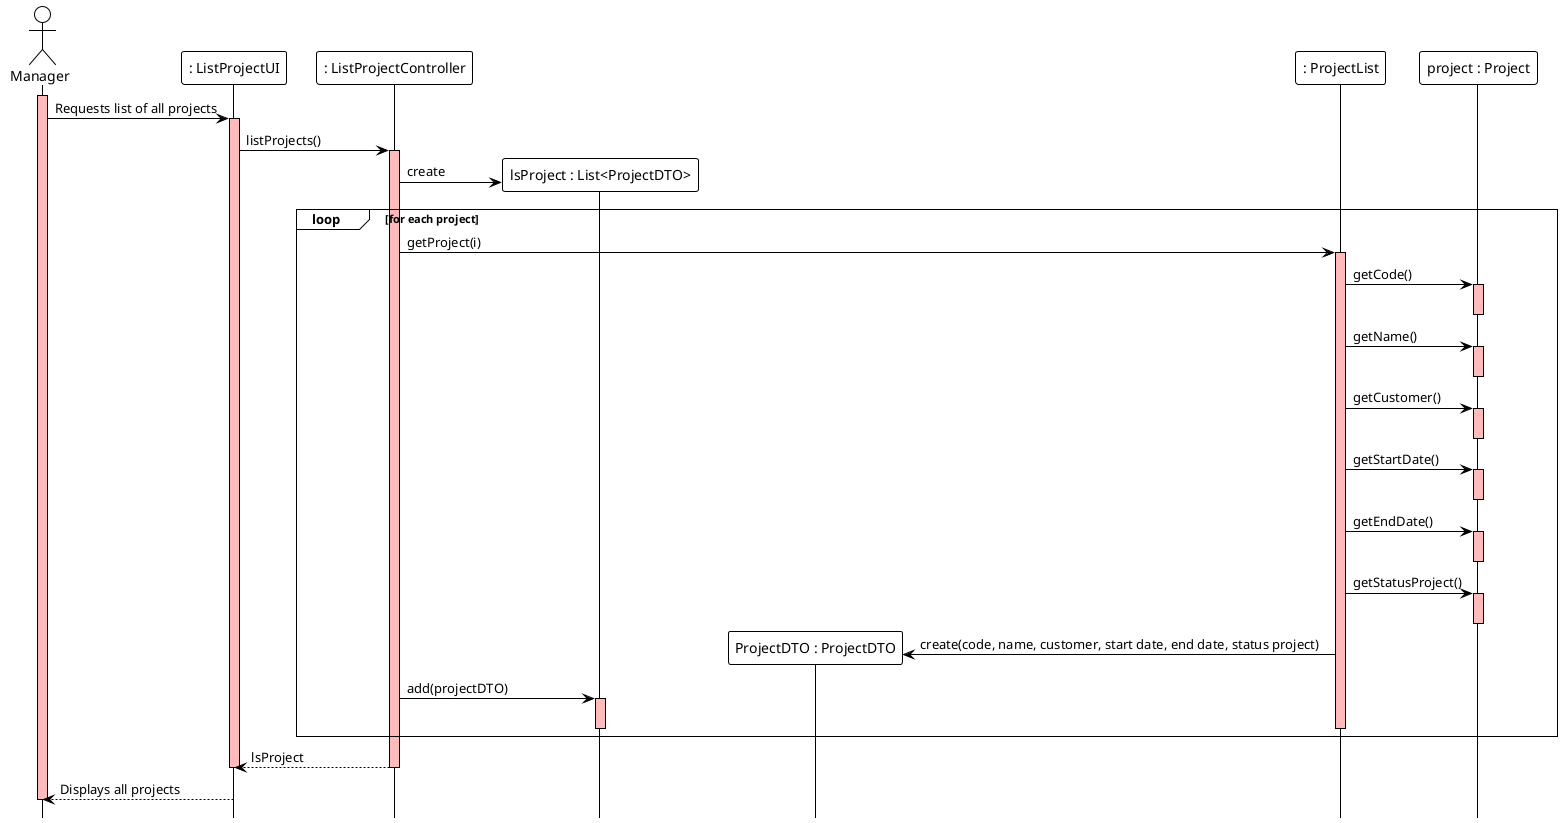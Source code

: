 @startuml
!theme plain
hide footbox

actor Manager as Manager
participant ": ListProjectUI" as UI
participant ": ListProjectController" as Controller
participant "lsProject : List<ProjectDTO>" as DTOList
participant "ProjectDTO : ProjectDTO" as DTO
participant ": ProjectList" as ProjectList
participant "project : Project" as project


activate Manager #FFBBBB
Manager ->  UI: Requests list of all projects

activate UI #FFBBBB
UI -> Controller: listProjects()

activate Controller #FFBBBB
Controller -> DTOList ** : create

loop for each project
Controller -> ProjectList : getProject(i)
activate ProjectList #FFBBBB
ProjectList -> project : getCode()
activate project #FFBBBB
deactivate project
ProjectList -> project : getName()
activate project #FFBBBB
deactivate project
ProjectList -> project : getCustomer()
activate project #FFBBBB
deactivate project
ProjectList -> project : getStartDate()
activate project #FFBBBB
deactivate project
ProjectList -> project : getEndDate()
activate project #FFBBBB
deactivate project
ProjectList -> project : getStatusProject()
activate project #FFBBBB
deactivate project

ProjectList -> DTO ** : create(code, name, customer, start date, end date, status project)

Controller -> DTOList : add(projectDTO)
activate DTOList #FFBBBB
deactivate DTOList
deactivate ProjectList
end

Controller --> UI : lsProject
deactivate Controller
deactivate UI

UI --> Manager: Displays all projects
deactivate Manager #FFBBBB
@enduml